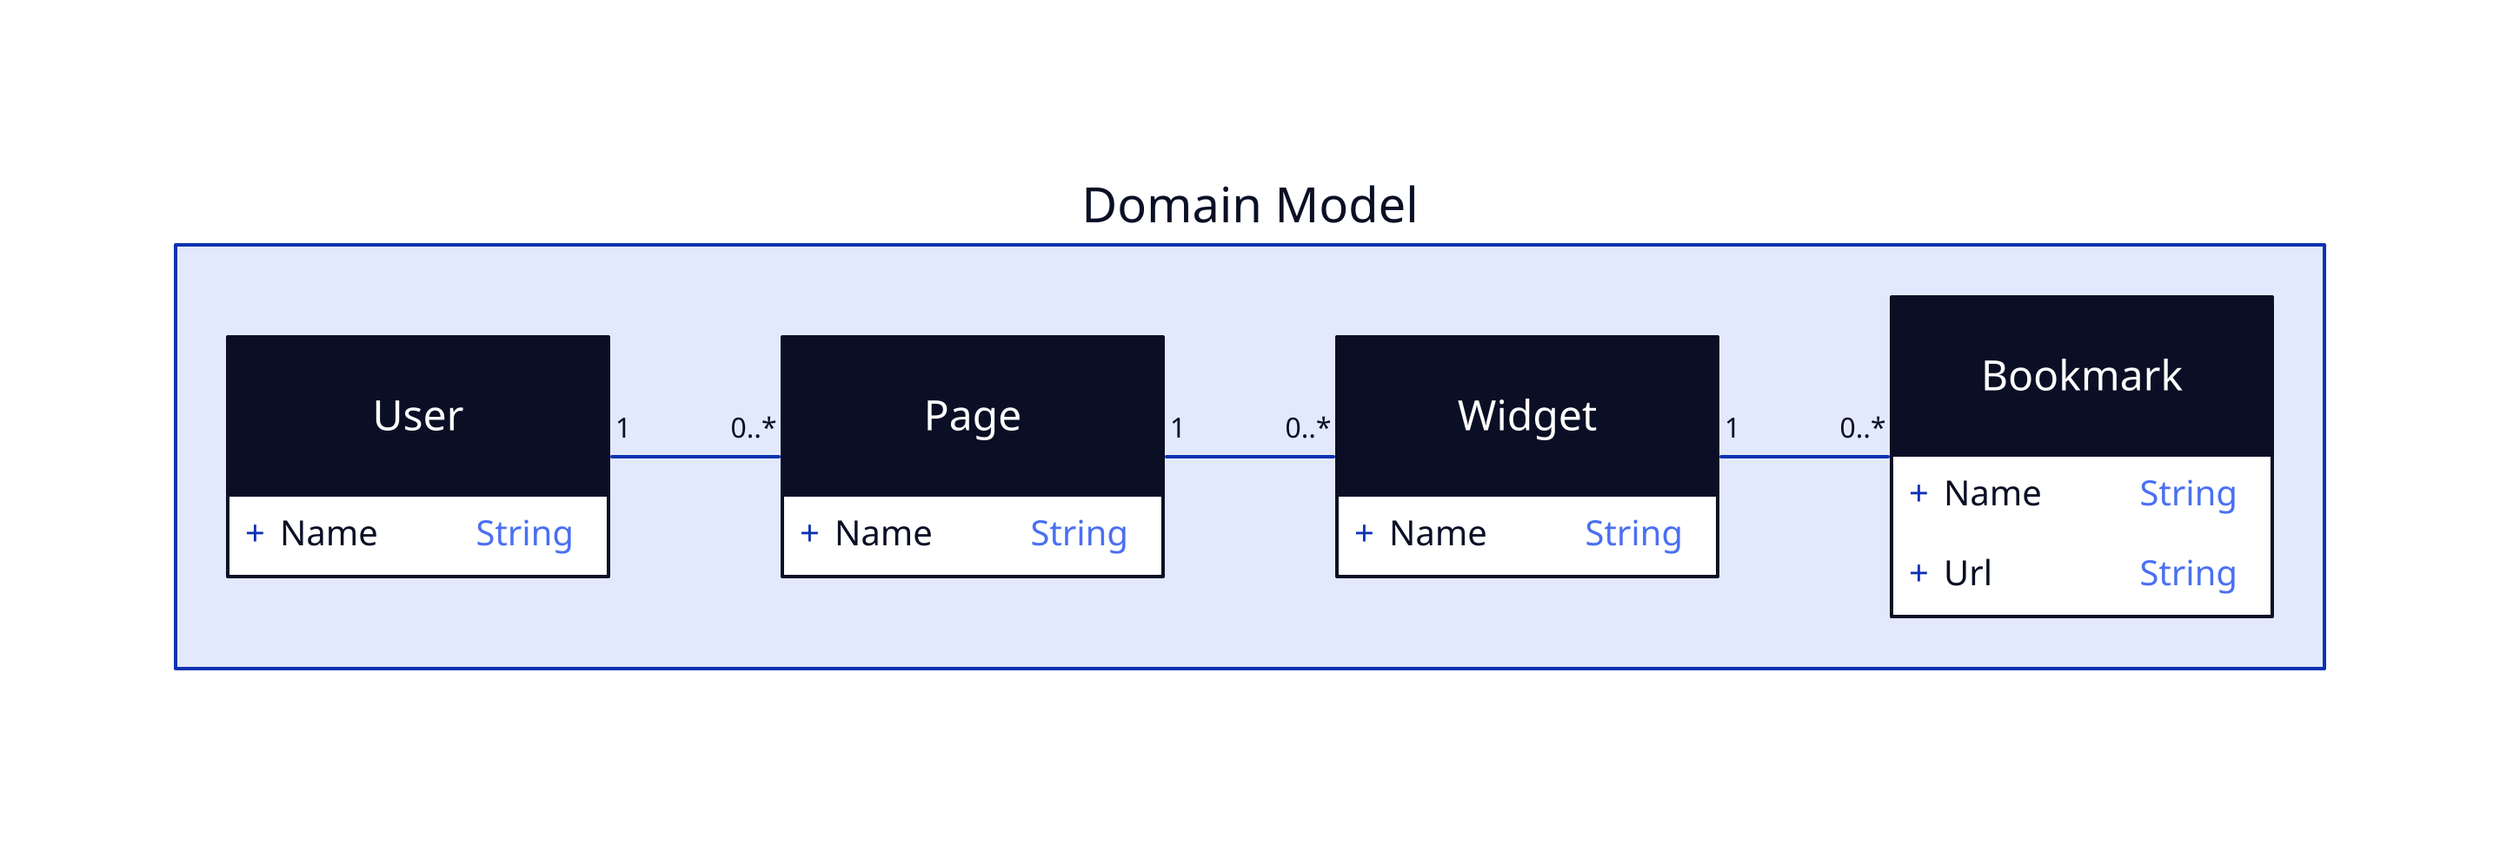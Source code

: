 direction: right

Domain Model: {
  User: {
    shape: class
    Name: String
  }
  Page: {
    shape: class
    Name: String
  }
  Widget: {
    shape: class
    Name: String
  }
  Bookmark: {
    shape: class
    Name: String
    Url: String
  }

  User -- Page: {
    source-arrowhead: 1
    target-arrowhead: 0..*
  }

  Page -- Widget: {
    source-arrowhead: 1
    target-arrowhead: 0..*
  }

  Widget -- Bookmark: {
    source-arrowhead: 1
    target-arrowhead: 0..*
  }
}
